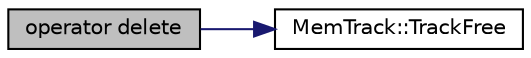 digraph "operator delete"
{
 // LATEX_PDF_SIZE
  edge [fontname="Helvetica",fontsize="10",labelfontname="Helvetica",labelfontsize="10"];
  node [fontname="Helvetica",fontsize="10",shape=record];
  rankdir="LR";
  Node1 [label="operator delete",height=0.2,width=0.4,color="black", fillcolor="grey75", style="filled", fontcolor="black",tooltip=" "];
  Node1 -> Node2 [color="midnightblue",fontsize="10",style="solid",fontname="Helvetica"];
  Node2 [label="MemTrack::TrackFree",height=0.2,width=0.4,color="black", fillcolor="white", style="filled",URL="$namespace_mem_track.html#a5be4afcb4d1ce7dc688d001ce51b8b9f",tooltip=" "];
}

